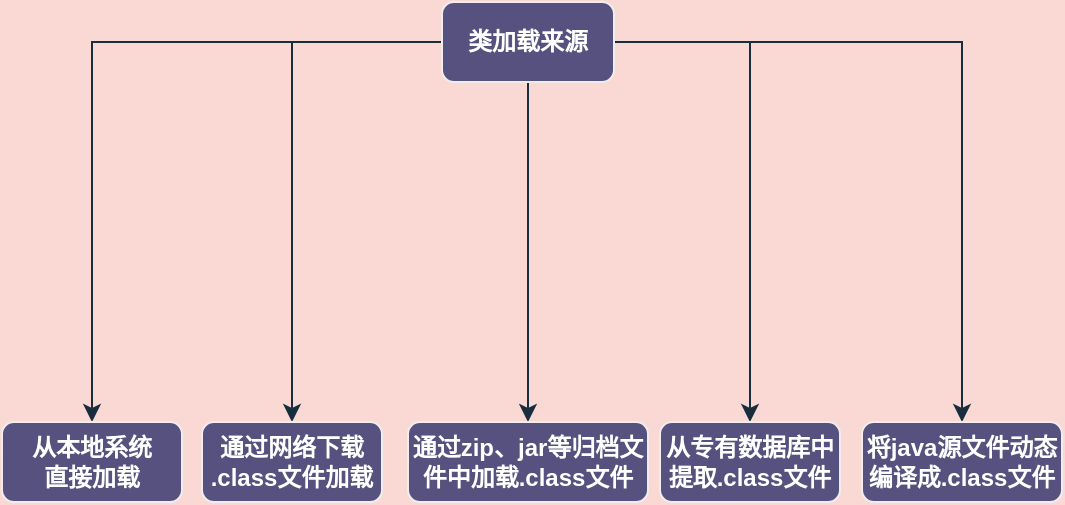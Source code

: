 <mxfile version="13.9.9" type="device"><diagram id="vcb9PwQCERmFnJ6sWy8c" name="第 1 页"><mxGraphModel dx="1360" dy="862" grid="1" gridSize="10" guides="1" tooltips="1" connect="1" arrows="1" fold="1" page="1" pageScale="1" pageWidth="827" pageHeight="1169" background="#FAD9D5" math="0" shadow="0"><root><mxCell id="0"/><mxCell id="1" parent="0"/><mxCell id="pLhX1cyNnR5c-PkUqJq0-3" value="" style="edgeStyle=orthogonalEdgeStyle;rounded=0;orthogonalLoop=1;jettySize=auto;html=1;fontStyle=1;labelBackgroundColor=#FAD9D5;strokeColor=#182E3E;" edge="1" parent="1" source="pLhX1cyNnR5c-PkUqJq0-1" target="pLhX1cyNnR5c-PkUqJq0-2"><mxGeometry relative="1" as="geometry"/></mxCell><mxCell id="pLhX1cyNnR5c-PkUqJq0-5" value="" style="edgeStyle=orthogonalEdgeStyle;rounded=0;orthogonalLoop=1;jettySize=auto;html=1;fontStyle=1;labelBackgroundColor=#FAD9D5;strokeColor=#182E3E;" edge="1" parent="1" source="pLhX1cyNnR5c-PkUqJq0-1" target="pLhX1cyNnR5c-PkUqJq0-4"><mxGeometry relative="1" as="geometry"/></mxCell><mxCell id="pLhX1cyNnR5c-PkUqJq0-7" value="" style="edgeStyle=orthogonalEdgeStyle;rounded=0;orthogonalLoop=1;jettySize=auto;html=1;fontStyle=1;labelBackgroundColor=#FAD9D5;strokeColor=#182E3E;" edge="1" parent="1" source="pLhX1cyNnR5c-PkUqJq0-1" target="pLhX1cyNnR5c-PkUqJq0-6"><mxGeometry relative="1" as="geometry"/></mxCell><mxCell id="pLhX1cyNnR5c-PkUqJq0-9" value="" style="edgeStyle=orthogonalEdgeStyle;rounded=0;orthogonalLoop=1;jettySize=auto;html=1;fontStyle=1;labelBackgroundColor=#FAD9D5;strokeColor=#182E3E;" edge="1" parent="1" source="pLhX1cyNnR5c-PkUqJq0-1" target="pLhX1cyNnR5c-PkUqJq0-8"><mxGeometry relative="1" as="geometry"/></mxCell><mxCell id="pLhX1cyNnR5c-PkUqJq0-11" value="" style="edgeStyle=orthogonalEdgeStyle;rounded=0;orthogonalLoop=1;jettySize=auto;html=1;fontStyle=1;labelBackgroundColor=#FAD9D5;strokeColor=#182E3E;" edge="1" parent="1" source="pLhX1cyNnR5c-PkUqJq0-1" target="pLhX1cyNnR5c-PkUqJq0-10"><mxGeometry relative="1" as="geometry"/></mxCell><mxCell id="pLhX1cyNnR5c-PkUqJq0-1" value="类加载来源" style="rounded=1;whiteSpace=wrap;html=1;fontStyle=1;fillColor=#56517E;strokeColor=#EEEEEE;fontColor=#FFFFFF;" vertex="1" parent="1"><mxGeometry x="370" y="180" width="86" height="40" as="geometry"/></mxCell><mxCell id="pLhX1cyNnR5c-PkUqJq0-2" value="从本地系统&lt;br&gt;直接加载" style="rounded=1;whiteSpace=wrap;html=1;fontStyle=1;fillColor=#56517E;strokeColor=#EEEEEE;fontColor=#FFFFFF;" vertex="1" parent="1"><mxGeometry x="150" y="390" width="90" height="40" as="geometry"/></mxCell><mxCell id="pLhX1cyNnR5c-PkUqJq0-4" value="通过网络下载&lt;br&gt;.class文件加载" style="rounded=1;whiteSpace=wrap;html=1;fontStyle=1;fillColor=#56517E;strokeColor=#EEEEEE;fontColor=#FFFFFF;" vertex="1" parent="1"><mxGeometry x="250" y="390" width="90" height="40" as="geometry"/></mxCell><mxCell id="pLhX1cyNnR5c-PkUqJq0-6" value="通过zip、jar等归档文件中加载.class文件" style="rounded=1;whiteSpace=wrap;html=1;fontStyle=1;fillColor=#56517E;strokeColor=#EEEEEE;fontColor=#FFFFFF;" vertex="1" parent="1"><mxGeometry x="353" y="390" width="120" height="40" as="geometry"/></mxCell><mxCell id="pLhX1cyNnR5c-PkUqJq0-8" value="从专有数据库中提取.class文件" style="rounded=1;whiteSpace=wrap;html=1;fontStyle=1;fillColor=#56517E;strokeColor=#EEEEEE;fontColor=#FFFFFF;" vertex="1" parent="1"><mxGeometry x="479" y="390" width="90" height="40" as="geometry"/></mxCell><mxCell id="pLhX1cyNnR5c-PkUqJq0-10" value="将java源文件动态编译成.class文件" style="rounded=1;whiteSpace=wrap;html=1;fontStyle=1;fillColor=#56517E;strokeColor=#EEEEEE;fontColor=#FFFFFF;" vertex="1" parent="1"><mxGeometry x="580" y="390" width="100" height="40" as="geometry"/></mxCell></root></mxGraphModel></diagram></mxfile>